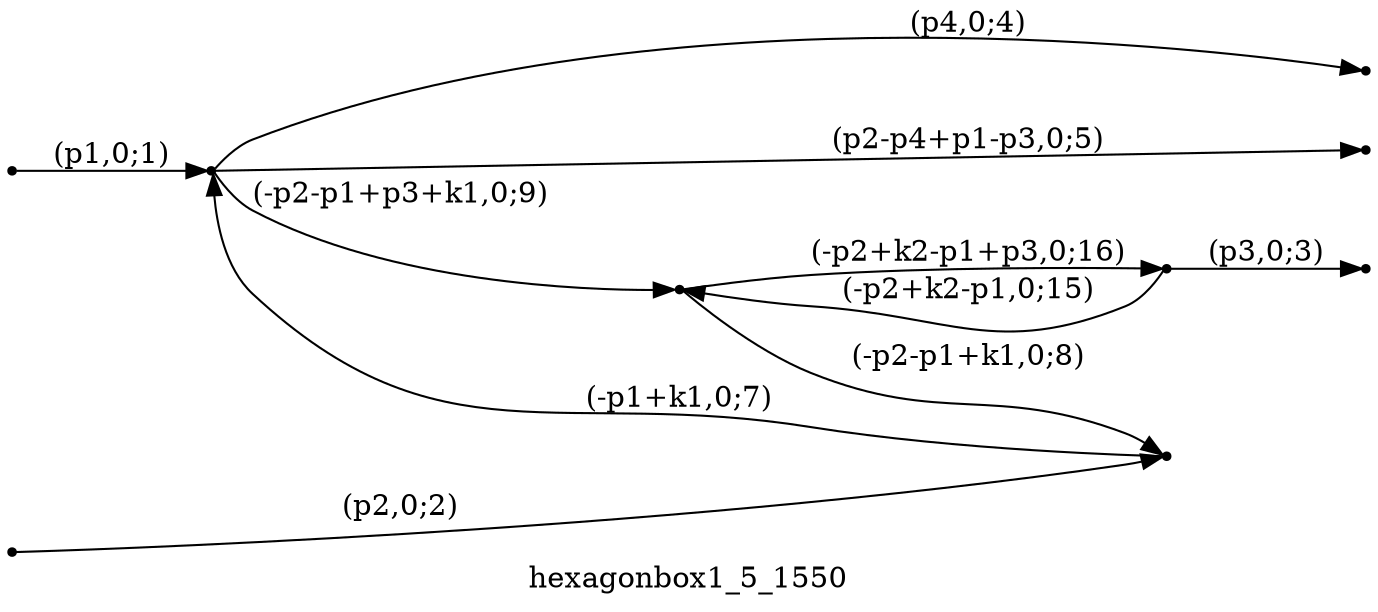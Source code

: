 digraph hexagonbox1_5_1550 {
  label="hexagonbox1_5_1550";
  rankdir="LR";
  subgraph edges {
    -1 -> 3 [label="(p1,0;1)"];
    -2 -> 1 [label="(p2,0;2)"];
    4 -> -3 [label="(p3,0;3)"];
    3 -> -4 [label="(p4,0;4)"];
    3 -> -5 [label="(p2-p4+p1-p3,0;5)"];
    1 -> 3 [label="(-p1+k1,0;7)"];
    2 -> 1 [label="(-p2-p1+k1,0;8)"];
    3 -> 2 [label="(-p2-p1+p3+k1,0;9)"];
    4 -> 2 [label="(-p2+k2-p1,0;15)"];
    2 -> 4 [label="(-p2+k2-p1+p3,0;16)"];
  }
  subgraph incoming { rank="source"; -1; -2; }
  subgraph outgoing { rank="sink"; -3; -4; -5; }
-5 [shape=point];
-4 [shape=point];
-3 [shape=point];
-2 [shape=point];
-1 [shape=point];
1 [shape=point];
2 [shape=point];
3 [shape=point];
4 [shape=point];
}

